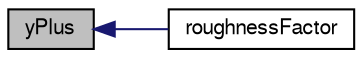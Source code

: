 digraph "yPlus"
{
  bgcolor="transparent";
  edge [fontname="FreeSans",fontsize="10",labelfontname="FreeSans",labelfontsize="10"];
  node [fontname="FreeSans",fontsize="10",shape=record];
  rankdir="LR";
  Node102 [label="yPlus",height=0.2,width=0.4,color="black", fillcolor="grey75", style="filled", fontcolor="black"];
  Node102 -> Node103 [dir="back",color="midnightblue",fontsize="10",style="solid",fontname="FreeSans"];
  Node103 [label="roughnessFactor",height=0.2,width=0.4,color="black",URL="$a30990.html#a659c3cbaea73abe7fa29e955f1ee0250",tooltip="Return the roughness scale factor. "];
}
